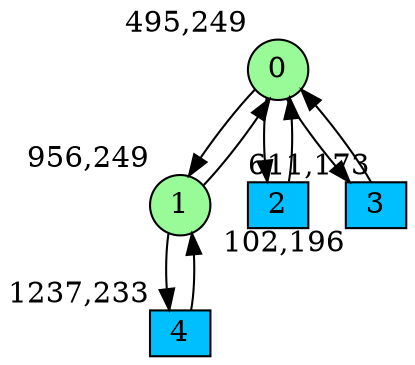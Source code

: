 digraph G {
graph [bgcolor=white]
node [shape=circle, style = filled, fillcolor=white,fixedsize=true, width=0.4, height=0.3 ]
0[xlabel="495,249", pos = "6.14063,0!", fillcolor=palegreen ];
1[xlabel="956,249", pos = "13.3438,0!", fillcolor=palegreen ];
2[xlabel="611,173", pos = "7.95313,1.1875!", fillcolor=deepskyblue, shape=box ];
3[xlabel="102,196", pos = "0,0.828125!", fillcolor=deepskyblue, shape=box ];
4[xlabel="1237,233", pos = "17.7344,0.25!", fillcolor=deepskyblue, shape=box ];
0->1 ;
0->2 ;
0->3 ;
1->0 ;
1->4 ;
2->0 ;
3->0 ;
4->1 ;
}

